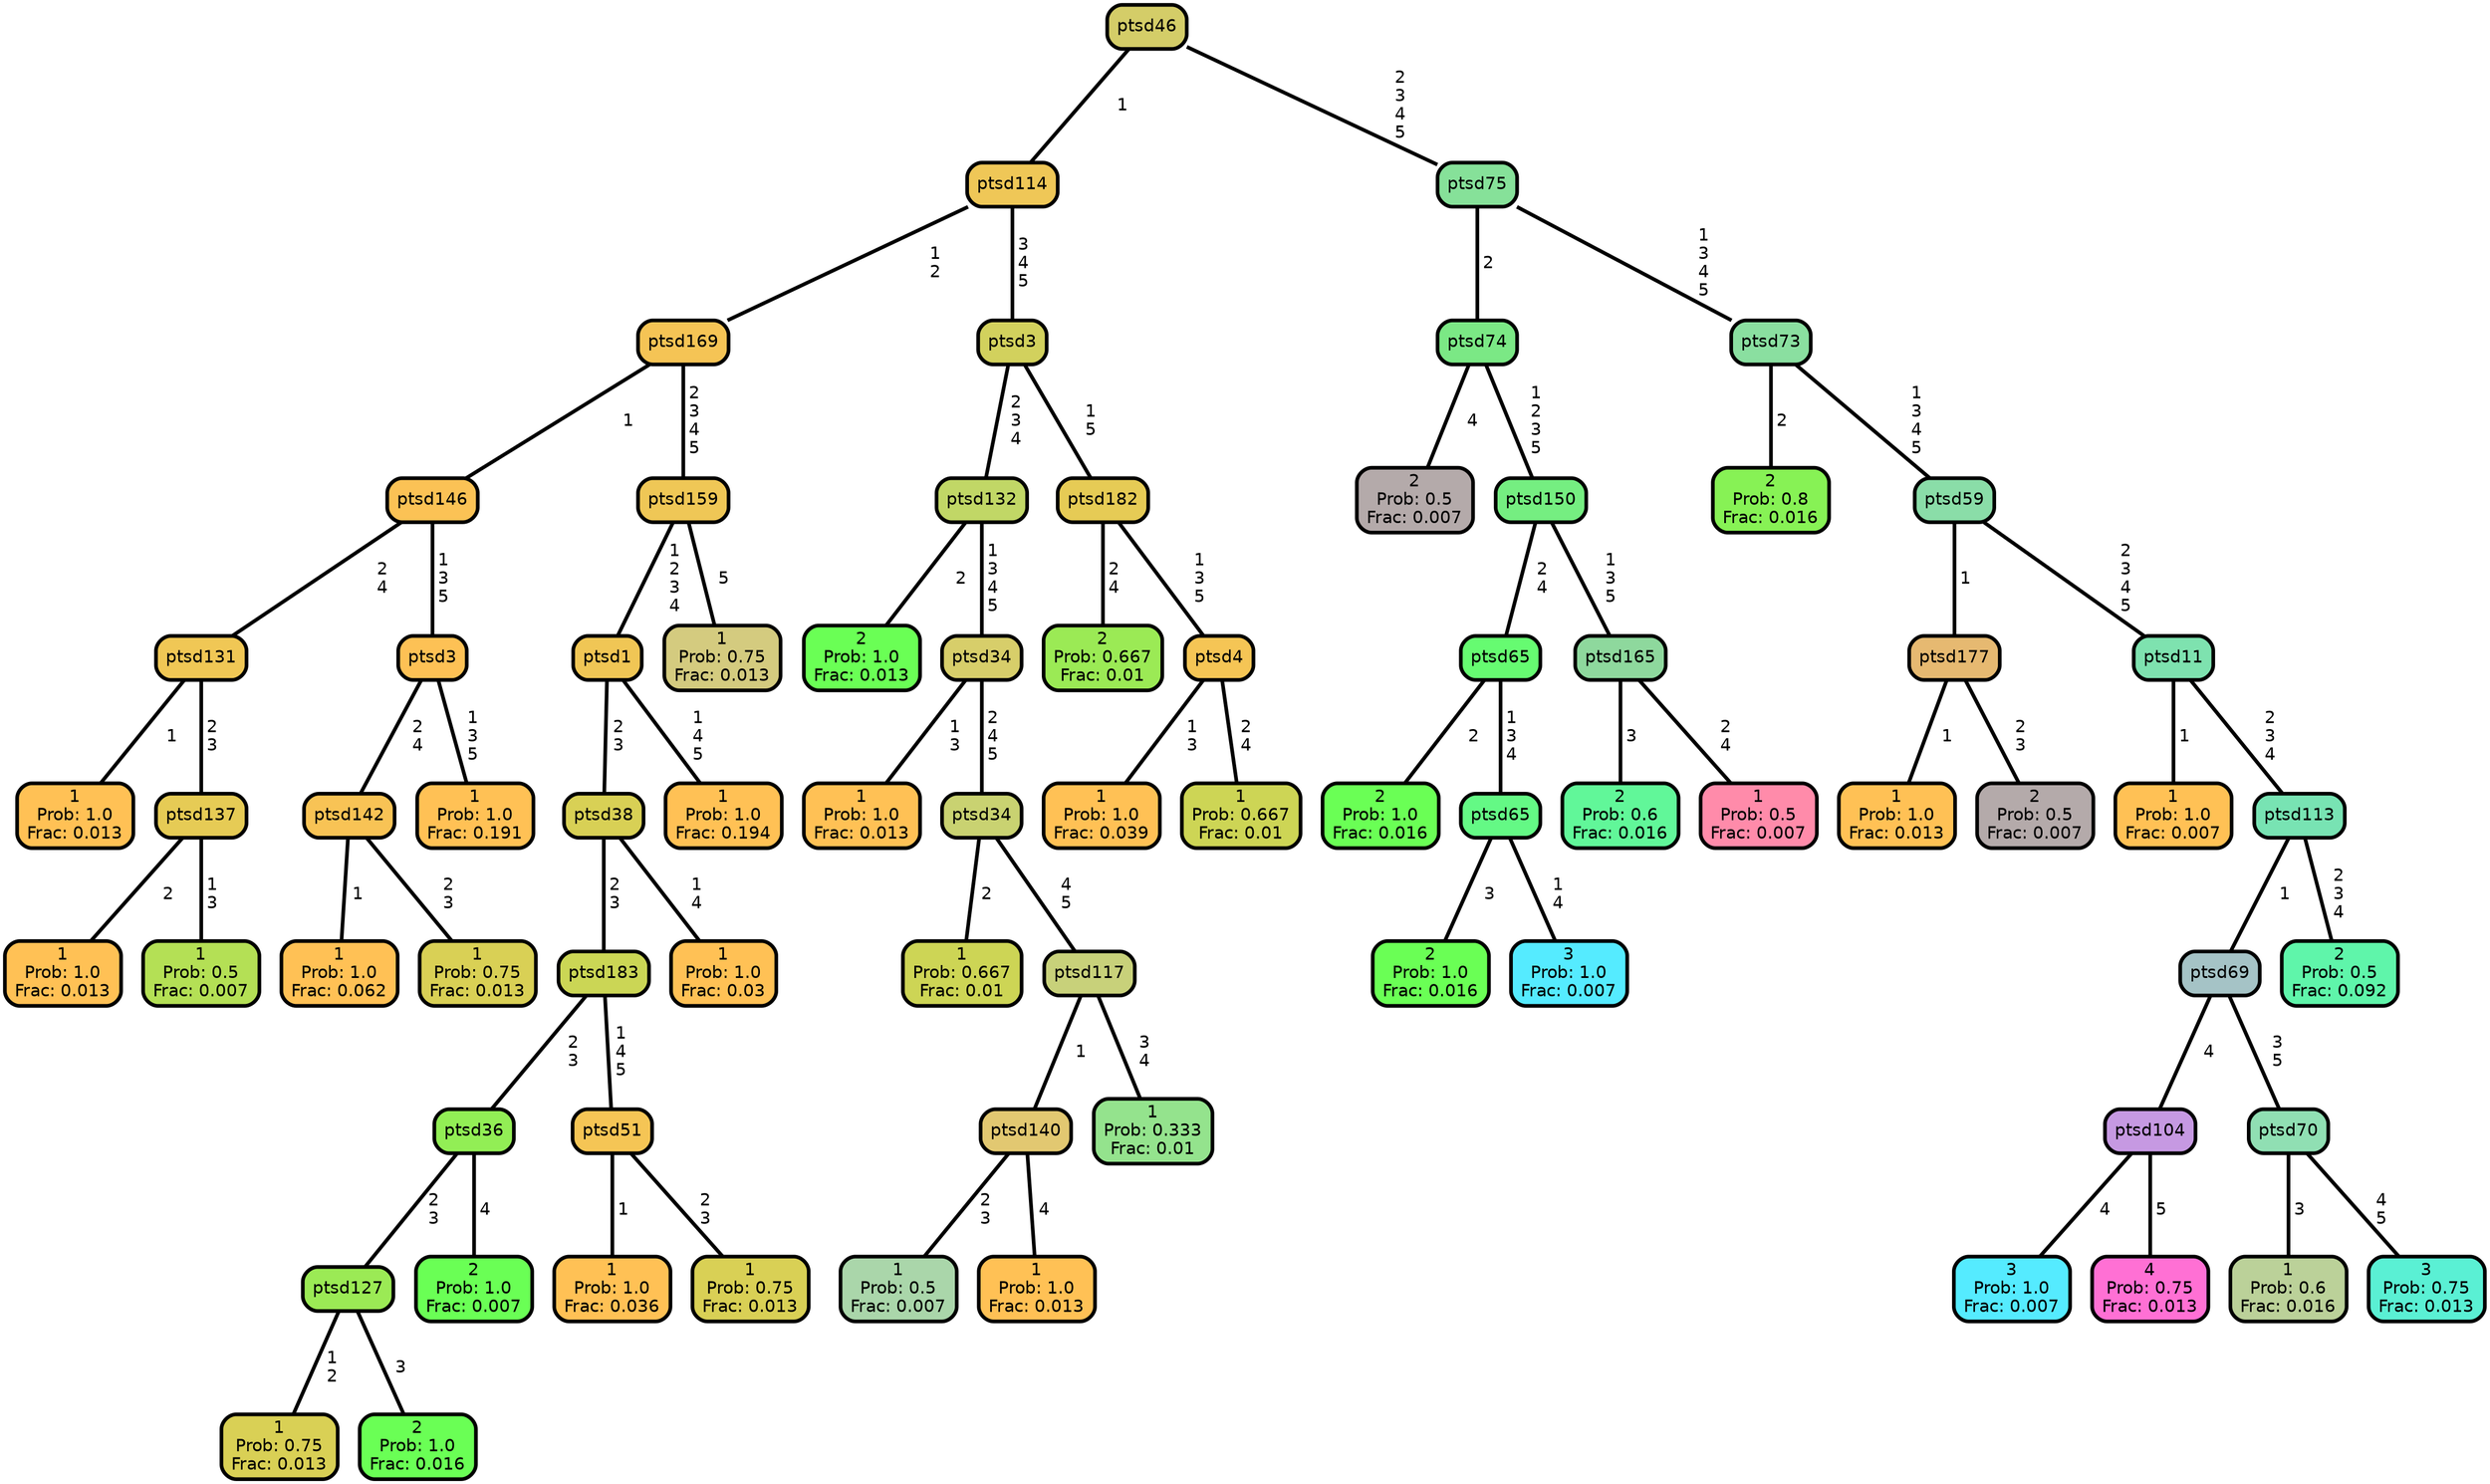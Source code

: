 graph Tree {
node [shape=box, style="filled, rounded",color="black",penwidth="3",fontcolor="black",                 fontname=helvetica] ;
graph [ranksep="0 equally", splines=straight,                 bgcolor=transparent, dpi=200] ;
edge [fontname=helvetica, color=black] ;
0 [label="1
Prob: 1.0
Frac: 0.013", fillcolor="#ffc155"] ;
1 [label="ptsd131", fillcolor="#f0c755"] ;
2 [label="1
Prob: 1.0
Frac: 0.013", fillcolor="#ffc155"] ;
3 [label="ptsd137", fillcolor="#e6cb55"] ;
4 [label="1
Prob: 0.5
Frac: 0.007", fillcolor="#b4e055"] ;
5 [label="ptsd146", fillcolor="#fbc255"] ;
6 [label="1
Prob: 1.0
Frac: 0.062", fillcolor="#ffc155"] ;
7 [label="ptsd142", fillcolor="#f8c355"] ;
8 [label="1
Prob: 0.75
Frac: 0.013", fillcolor="#d9d055"] ;
9 [label="ptsd3", fillcolor="#fdc155"] ;
10 [label="1
Prob: 1.0
Frac: 0.191", fillcolor="#ffc155"] ;
11 [label="ptsd169", fillcolor="#f5c455"] ;
12 [label="1
Prob: 0.75
Frac: 0.013", fillcolor="#d9d055"] ;
13 [label="ptsd127", fillcolor="#9bea55"] ;
14 [label="2
Prob: 1.0
Frac: 0.016", fillcolor="#6aff55"] ;
15 [label="ptsd36", fillcolor="#92ee55"] ;
16 [label="2
Prob: 1.0
Frac: 0.007", fillcolor="#6aff55"] ;
17 [label="ptsd183", fillcolor="#cbd655"] ;
18 [label="1
Prob: 1.0
Frac: 0.036", fillcolor="#ffc155"] ;
19 [label="ptsd51", fillcolor="#f5c555"] ;
20 [label="1
Prob: 0.75
Frac: 0.013", fillcolor="#d9d055"] ;
21 [label="ptsd38", fillcolor="#d8d055"] ;
22 [label="1
Prob: 1.0
Frac: 0.03", fillcolor="#ffc155"] ;
23 [label="ptsd1", fillcolor="#f0c655"] ;
24 [label="1
Prob: 1.0
Frac: 0.194", fillcolor="#ffc155"] ;
25 [label="ptsd159", fillcolor="#efc756"] ;
26 [label="1
Prob: 0.75
Frac: 0.013", fillcolor="#d4cb7f"] ;
27 [label="ptsd114", fillcolor="#efc757"] ;
28 [label="2
Prob: 1.0
Frac: 0.013", fillcolor="#6aff55"] ;
29 [label="ptsd132", fillcolor="#c1d766"] ;
30 [label="1
Prob: 1.0
Frac: 0.013", fillcolor="#ffc155"] ;
31 [label="ptsd34", fillcolor="#d7ce6a"] ;
32 [label="1
Prob: 0.667
Frac: 0.01", fillcolor="#cdd555"] ;
33 [label="ptsd34", fillcolor="#c9d271"] ;
34 [label="1
Prob: 0.5
Frac: 0.007", fillcolor="#aad6aa"] ;
35 [label="ptsd140", fillcolor="#e2c871"] ;
36 [label="1
Prob: 1.0
Frac: 0.013", fillcolor="#ffc155"] ;
37 [label="ptsd117", fillcolor="#c8d17a"] ;
38 [label="1
Prob: 0.333
Frac: 0.01", fillcolor="#94e38d"] ;
39 [label="ptsd3", fillcolor="#d2d15d"] ;
40 [label="2
Prob: 0.667
Frac: 0.01", fillcolor="#9bea55"] ;
41 [label="ptsd182", fillcolor="#e6cb55"] ;
42 [label="1
Prob: 1.0
Frac: 0.039", fillcolor="#ffc155"] ;
43 [label="ptsd4", fillcolor="#f5c555"] ;
44 [label="1
Prob: 0.667
Frac: 0.01", fillcolor="#cdd555"] ;
45 [label="ptsd46", fillcolor="#d4cd68"] ;
46 [label="2
Prob: 0.5
Frac: 0.007", fillcolor="#b4aaaa"] ;
47 [label="ptsd74", fillcolor="#7be885"] ;
48 [label="2
Prob: 1.0
Frac: 0.016", fillcolor="#6aff55"] ;
49 [label="ptsd65", fillcolor="#66fb71"] ;
50 [label="2
Prob: 1.0
Frac: 0.016", fillcolor="#6aff55"] ;
51 [label="ptsd65", fillcolor="#64f985"] ;
52 [label="3
Prob: 1.0
Frac: 0.007", fillcolor="#55ebff"] ;
53 [label="ptsd150", fillcolor="#75ee81"] ;
54 [label="2
Prob: 0.6
Frac: 0.016", fillcolor="#61f799"] ;
55 [label="ptsd165", fillcolor="#8ed89d"] ;
56 [label="1
Prob: 0.5
Frac: 0.007", fillcolor="#ff8baa"] ;
57 [label="ptsd75", fillcolor="#86e199"] ;
58 [label="2
Prob: 0.8
Frac: 0.016", fillcolor="#87f255"] ;
59 [label="ptsd73", fillcolor="#8adfa0"] ;
60 [label="1
Prob: 1.0
Frac: 0.013", fillcolor="#ffc155"] ;
61 [label="ptsd177", fillcolor="#e6b971"] ;
62 [label="2
Prob: 0.5
Frac: 0.007", fillcolor="#b4aaaa"] ;
63 [label="ptsd59", fillcolor="#8adda8"] ;
64 [label="1
Prob: 1.0
Frac: 0.007", fillcolor="#ffc155"] ;
65 [label="ptsd11", fillcolor="#7ee2af"] ;
66 [label="3
Prob: 1.0
Frac: 0.007", fillcolor="#55ebff"] ;
67 [label="ptsd104", fillcolor="#c699e2"] ;
68 [label="4
Prob: 0.75
Frac: 0.013", fillcolor="#ff70d4"] ;
69 [label="ptsd69", fillcolor="#a5c3c6"] ;
70 [label="1
Prob: 0.6
Frac: 0.016", fillcolor="#bbd199"] ;
71 [label="ptsd70", fillcolor="#90dfb3"] ;
72 [label="3
Prob: 0.75
Frac: 0.013", fillcolor="#5af0d4"] ;
73 [label="ptsd113", fillcolor="#78e3b3"] ;
74 [label="2
Prob: 0.5
Frac: 0.092", fillcolor="#5ff5aa"] ;
1 -- 0 [label=" 1",penwidth=3] ;
1 -- 3 [label=" 2\n 3",penwidth=3] ;
3 -- 2 [label=" 2",penwidth=3] ;
3 -- 4 [label=" 1\n 3",penwidth=3] ;
5 -- 1 [label=" 2\n 4",penwidth=3] ;
5 -- 9 [label=" 1\n 3\n 5",penwidth=3] ;
7 -- 6 [label=" 1",penwidth=3] ;
7 -- 8 [label=" 2\n 3",penwidth=3] ;
9 -- 7 [label=" 2\n 4",penwidth=3] ;
9 -- 10 [label=" 1\n 3\n 5",penwidth=3] ;
11 -- 5 [label=" 1",penwidth=3] ;
11 -- 25 [label=" 2\n 3\n 4\n 5",penwidth=3] ;
13 -- 12 [label=" 1\n 2",penwidth=3] ;
13 -- 14 [label=" 3",penwidth=3] ;
15 -- 13 [label=" 2\n 3",penwidth=3] ;
15 -- 16 [label=" 4",penwidth=3] ;
17 -- 15 [label=" 2\n 3",penwidth=3] ;
17 -- 19 [label=" 1\n 4\n 5",penwidth=3] ;
19 -- 18 [label=" 1",penwidth=3] ;
19 -- 20 [label=" 2\n 3",penwidth=3] ;
21 -- 17 [label=" 2\n 3",penwidth=3] ;
21 -- 22 [label=" 1\n 4",penwidth=3] ;
23 -- 21 [label=" 2\n 3",penwidth=3] ;
23 -- 24 [label=" 1\n 4\n 5",penwidth=3] ;
25 -- 23 [label=" 1\n 2\n 3\n 4",penwidth=3] ;
25 -- 26 [label=" 5",penwidth=3] ;
27 -- 11 [label=" 1\n 2",penwidth=3] ;
27 -- 39 [label=" 3\n 4\n 5",penwidth=3] ;
29 -- 28 [label=" 2",penwidth=3] ;
29 -- 31 [label=" 1\n 3\n 4\n 5",penwidth=3] ;
31 -- 30 [label=" 1\n 3",penwidth=3] ;
31 -- 33 [label=" 2\n 4\n 5",penwidth=3] ;
33 -- 32 [label=" 2",penwidth=3] ;
33 -- 37 [label=" 4\n 5",penwidth=3] ;
35 -- 34 [label=" 2\n 3",penwidth=3] ;
35 -- 36 [label=" 4",penwidth=3] ;
37 -- 35 [label=" 1",penwidth=3] ;
37 -- 38 [label=" 3\n 4",penwidth=3] ;
39 -- 29 [label=" 2\n 3\n 4",penwidth=3] ;
39 -- 41 [label=" 1\n 5",penwidth=3] ;
41 -- 40 [label=" 2\n 4",penwidth=3] ;
41 -- 43 [label=" 1\n 3\n 5",penwidth=3] ;
43 -- 42 [label=" 1\n 3",penwidth=3] ;
43 -- 44 [label=" 2\n 4",penwidth=3] ;
45 -- 27 [label=" 1",penwidth=3] ;
45 -- 57 [label=" 2\n 3\n 4\n 5",penwidth=3] ;
47 -- 46 [label=" 4",penwidth=3] ;
47 -- 53 [label=" 1\n 2\n 3\n 5",penwidth=3] ;
49 -- 48 [label=" 2",penwidth=3] ;
49 -- 51 [label=" 1\n 3\n 4",penwidth=3] ;
51 -- 50 [label=" 3",penwidth=3] ;
51 -- 52 [label=" 1\n 4",penwidth=3] ;
53 -- 49 [label=" 2\n 4",penwidth=3] ;
53 -- 55 [label=" 1\n 3\n 5",penwidth=3] ;
55 -- 54 [label=" 3",penwidth=3] ;
55 -- 56 [label=" 2\n 4",penwidth=3] ;
57 -- 47 [label=" 2",penwidth=3] ;
57 -- 59 [label=" 1\n 3\n 4\n 5",penwidth=3] ;
59 -- 58 [label=" 2",penwidth=3] ;
59 -- 63 [label=" 1\n 3\n 4\n 5",penwidth=3] ;
61 -- 60 [label=" 1",penwidth=3] ;
61 -- 62 [label=" 2\n 3",penwidth=3] ;
63 -- 61 [label=" 1",penwidth=3] ;
63 -- 65 [label=" 2\n 3\n 4\n 5",penwidth=3] ;
65 -- 64 [label=" 1",penwidth=3] ;
65 -- 73 [label=" 2\n 3\n 4",penwidth=3] ;
67 -- 66 [label=" 4",penwidth=3] ;
67 -- 68 [label=" 5",penwidth=3] ;
69 -- 67 [label=" 4",penwidth=3] ;
69 -- 71 [label=" 3\n 5",penwidth=3] ;
71 -- 70 [label=" 3",penwidth=3] ;
71 -- 72 [label=" 4\n 5",penwidth=3] ;
73 -- 69 [label=" 1",penwidth=3] ;
73 -- 74 [label=" 2\n 3\n 4",penwidth=3] ;
{rank = same;}}